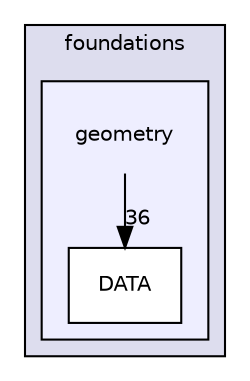 digraph "src/lib/foundations/geometry" {
  compound=true
  node [ fontsize="10", fontname="Helvetica"];
  edge [ labelfontsize="10", labelfontname="Helvetica"];
  subgraph clusterdir_22aca35e3ec12f68aff9c7ff7652d11f {
    graph [ bgcolor="#ddddee", pencolor="black", label="foundations" fontname="Helvetica", fontsize="10", URL="dir_22aca35e3ec12f68aff9c7ff7652d11f.html"]
  subgraph clusterdir_c0c648a179fe4f40b8c6c32cce3eaa8c {
    graph [ bgcolor="#eeeeff", pencolor="black", label="" URL="dir_c0c648a179fe4f40b8c6c32cce3eaa8c.html"];
    dir_c0c648a179fe4f40b8c6c32cce3eaa8c [shape=plaintext label="geometry"];
    dir_3bc26b5431e514b448e0c11f325e5626 [shape=box label="DATA" color="black" fillcolor="white" style="filled" URL="dir_3bc26b5431e514b448e0c11f325e5626.html"];
  }
  }
  dir_c0c648a179fe4f40b8c6c32cce3eaa8c->dir_3bc26b5431e514b448e0c11f325e5626 [headlabel="36", labeldistance=1.5 headhref="dir_000009_000033.html"];
}
